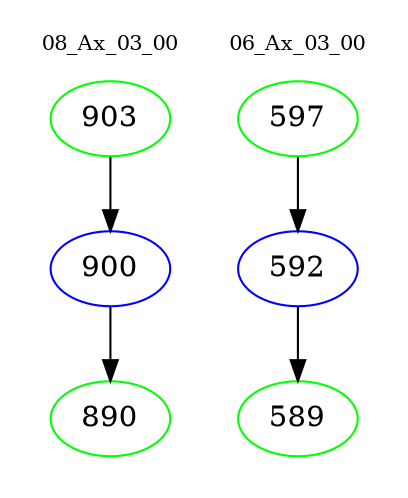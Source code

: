 digraph{
subgraph cluster_0 {
color = white
label = "08_Ax_03_00";
fontsize=10;
T0_903 [label="903", color="green"]
T0_903 -> T0_900 [color="black"]
T0_900 [label="900", color="blue"]
T0_900 -> T0_890 [color="black"]
T0_890 [label="890", color="green"]
}
subgraph cluster_1 {
color = white
label = "06_Ax_03_00";
fontsize=10;
T1_597 [label="597", color="green"]
T1_597 -> T1_592 [color="black"]
T1_592 [label="592", color="blue"]
T1_592 -> T1_589 [color="black"]
T1_589 [label="589", color="green"]
}
}

